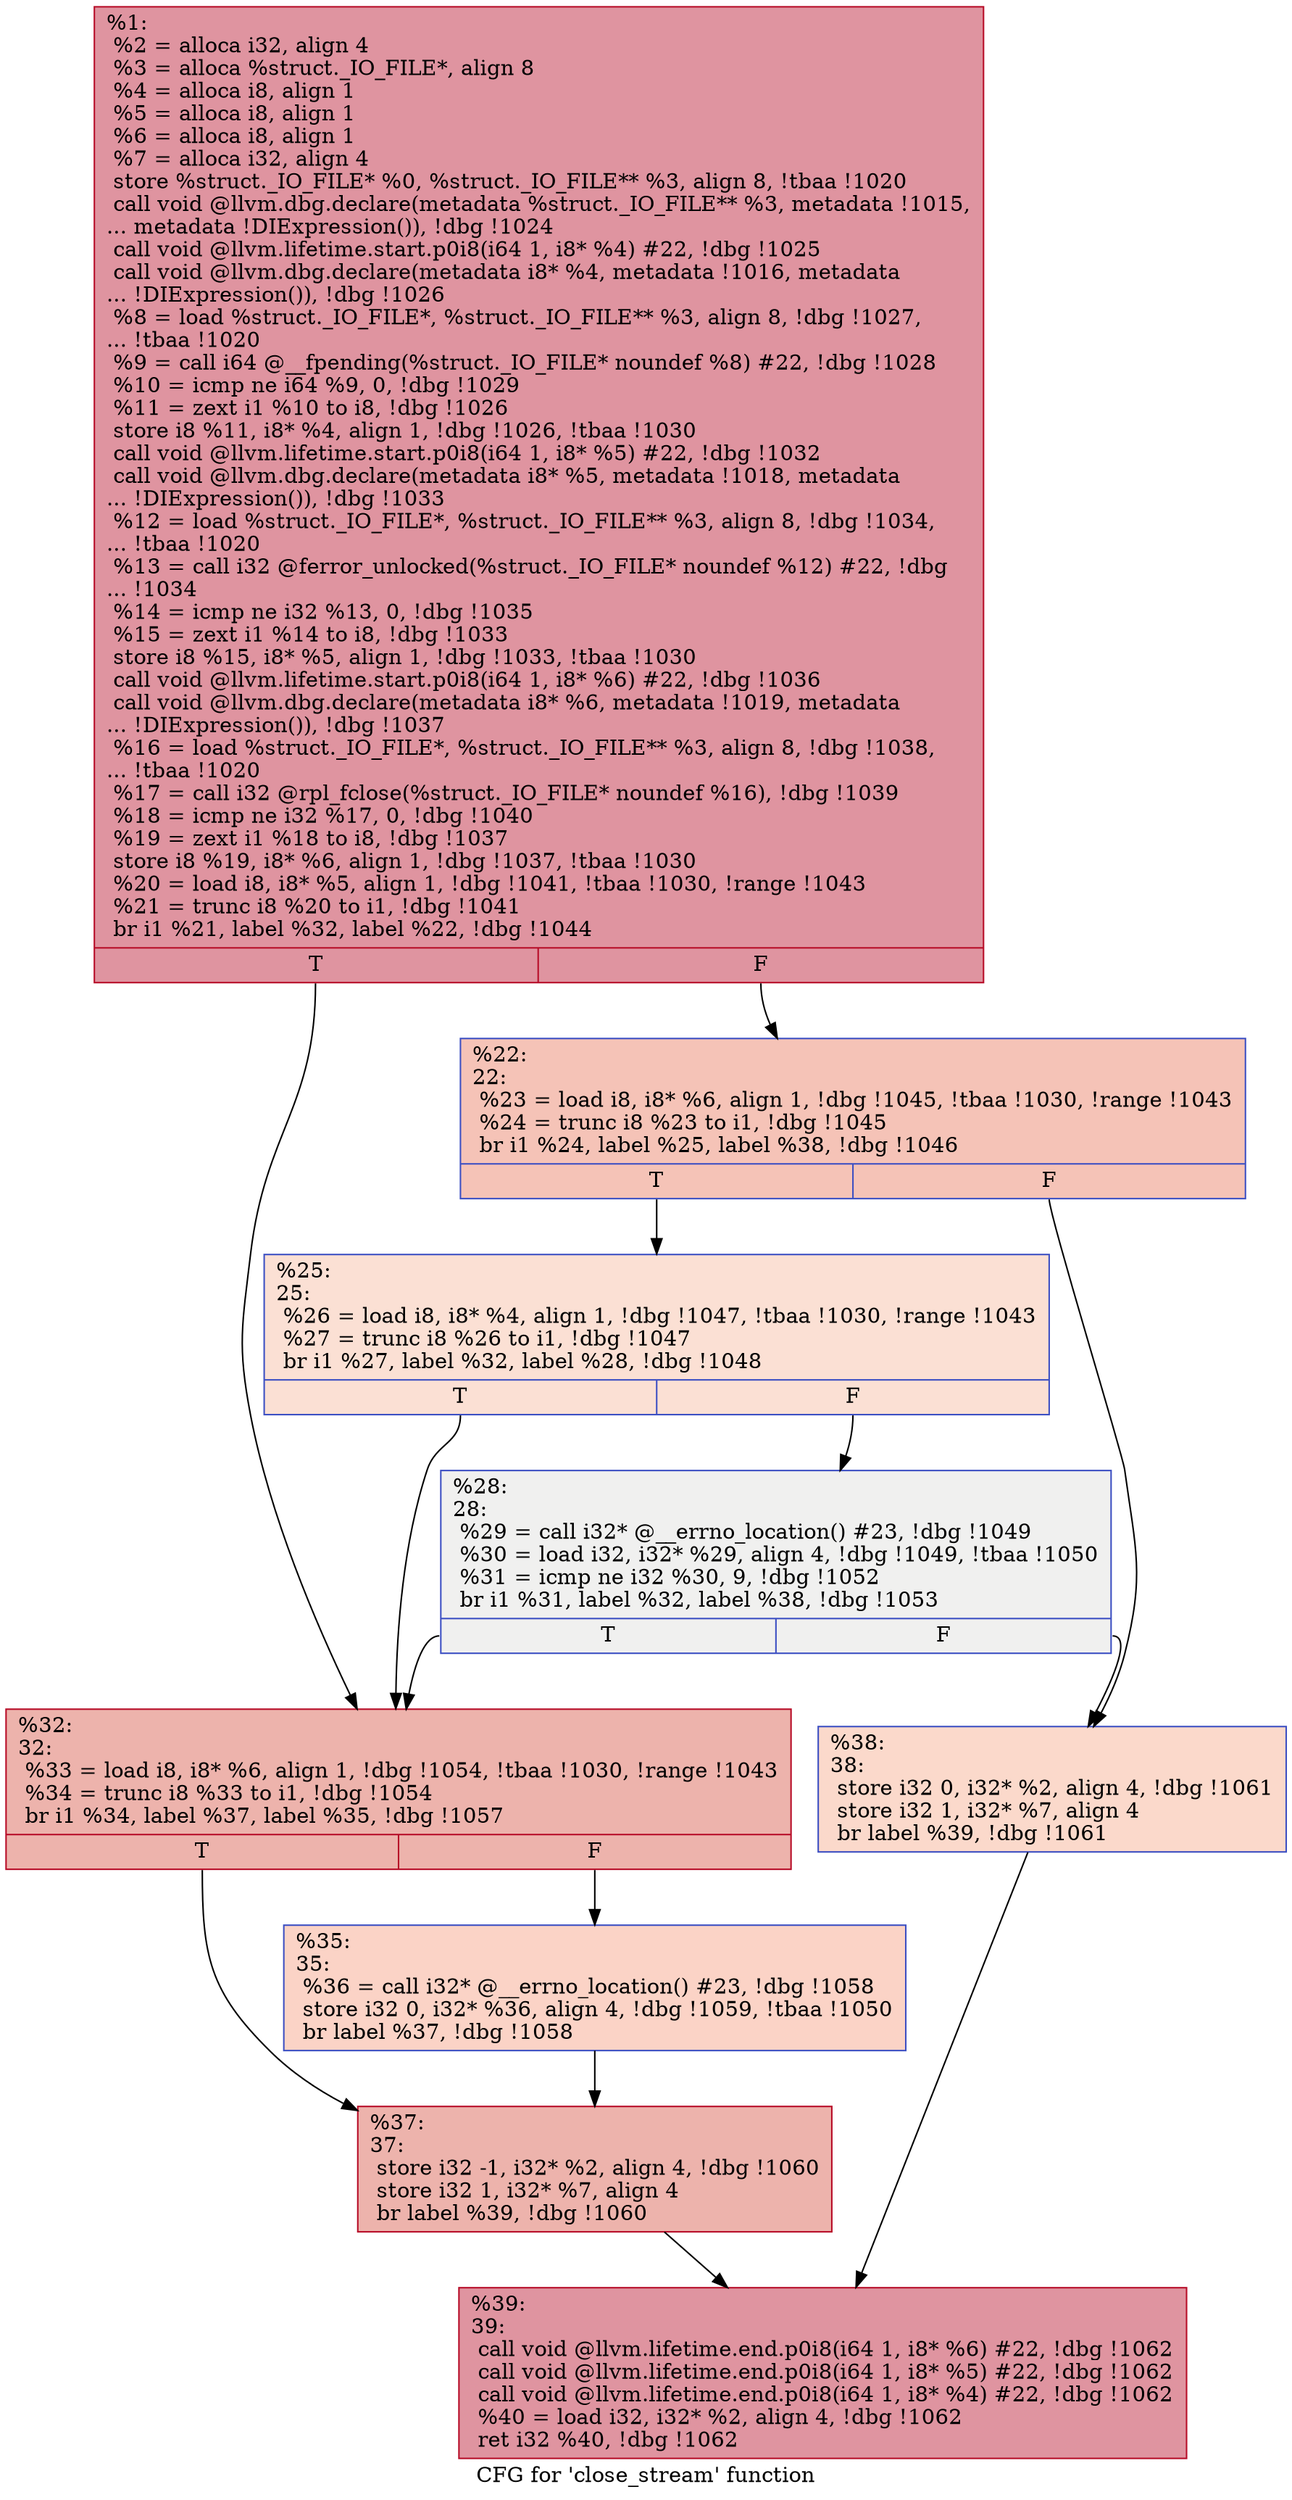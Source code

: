 digraph "CFG for 'close_stream' function" {
	label="CFG for 'close_stream' function";

	Node0x23f78a0 [shape=record,color="#b70d28ff", style=filled, fillcolor="#b70d2870",label="{%1:\l  %2 = alloca i32, align 4\l  %3 = alloca %struct._IO_FILE*, align 8\l  %4 = alloca i8, align 1\l  %5 = alloca i8, align 1\l  %6 = alloca i8, align 1\l  %7 = alloca i32, align 4\l  store %struct._IO_FILE* %0, %struct._IO_FILE** %3, align 8, !tbaa !1020\l  call void @llvm.dbg.declare(metadata %struct._IO_FILE** %3, metadata !1015,\l... metadata !DIExpression()), !dbg !1024\l  call void @llvm.lifetime.start.p0i8(i64 1, i8* %4) #22, !dbg !1025\l  call void @llvm.dbg.declare(metadata i8* %4, metadata !1016, metadata\l... !DIExpression()), !dbg !1026\l  %8 = load %struct._IO_FILE*, %struct._IO_FILE** %3, align 8, !dbg !1027,\l... !tbaa !1020\l  %9 = call i64 @__fpending(%struct._IO_FILE* noundef %8) #22, !dbg !1028\l  %10 = icmp ne i64 %9, 0, !dbg !1029\l  %11 = zext i1 %10 to i8, !dbg !1026\l  store i8 %11, i8* %4, align 1, !dbg !1026, !tbaa !1030\l  call void @llvm.lifetime.start.p0i8(i64 1, i8* %5) #22, !dbg !1032\l  call void @llvm.dbg.declare(metadata i8* %5, metadata !1018, metadata\l... !DIExpression()), !dbg !1033\l  %12 = load %struct._IO_FILE*, %struct._IO_FILE** %3, align 8, !dbg !1034,\l... !tbaa !1020\l  %13 = call i32 @ferror_unlocked(%struct._IO_FILE* noundef %12) #22, !dbg\l... !1034\l  %14 = icmp ne i32 %13, 0, !dbg !1035\l  %15 = zext i1 %14 to i8, !dbg !1033\l  store i8 %15, i8* %5, align 1, !dbg !1033, !tbaa !1030\l  call void @llvm.lifetime.start.p0i8(i64 1, i8* %6) #22, !dbg !1036\l  call void @llvm.dbg.declare(metadata i8* %6, metadata !1019, metadata\l... !DIExpression()), !dbg !1037\l  %16 = load %struct._IO_FILE*, %struct._IO_FILE** %3, align 8, !dbg !1038,\l... !tbaa !1020\l  %17 = call i32 @rpl_fclose(%struct._IO_FILE* noundef %16), !dbg !1039\l  %18 = icmp ne i32 %17, 0, !dbg !1040\l  %19 = zext i1 %18 to i8, !dbg !1037\l  store i8 %19, i8* %6, align 1, !dbg !1037, !tbaa !1030\l  %20 = load i8, i8* %5, align 1, !dbg !1041, !tbaa !1030, !range !1043\l  %21 = trunc i8 %20 to i1, !dbg !1041\l  br i1 %21, label %32, label %22, !dbg !1044\l|{<s0>T|<s1>F}}"];
	Node0x23f78a0:s0 -> Node0x23f79e0;
	Node0x23f78a0:s1 -> Node0x23f78f0;
	Node0x23f78f0 [shape=record,color="#3d50c3ff", style=filled, fillcolor="#e8765c70",label="{%22:\l22:                                               \l  %23 = load i8, i8* %6, align 1, !dbg !1045, !tbaa !1030, !range !1043\l  %24 = trunc i8 %23 to i1, !dbg !1045\l  br i1 %24, label %25, label %38, !dbg !1046\l|{<s0>T|<s1>F}}"];
	Node0x23f78f0:s0 -> Node0x23f7940;
	Node0x23f78f0:s1 -> Node0x23f7ad0;
	Node0x23f7940 [shape=record,color="#3d50c3ff", style=filled, fillcolor="#f7b99e70",label="{%25:\l25:                                               \l  %26 = load i8, i8* %4, align 1, !dbg !1047, !tbaa !1030, !range !1043\l  %27 = trunc i8 %26 to i1, !dbg !1047\l  br i1 %27, label %32, label %28, !dbg !1048\l|{<s0>T|<s1>F}}"];
	Node0x23f7940:s0 -> Node0x23f79e0;
	Node0x23f7940:s1 -> Node0x23f7990;
	Node0x23f7990 [shape=record,color="#3d50c3ff", style=filled, fillcolor="#dedcdb70",label="{%28:\l28:                                               \l  %29 = call i32* @__errno_location() #23, !dbg !1049\l  %30 = load i32, i32* %29, align 4, !dbg !1049, !tbaa !1050\l  %31 = icmp ne i32 %30, 9, !dbg !1052\l  br i1 %31, label %32, label %38, !dbg !1053\l|{<s0>T|<s1>F}}"];
	Node0x23f7990:s0 -> Node0x23f79e0;
	Node0x23f7990:s1 -> Node0x23f7ad0;
	Node0x23f79e0 [shape=record,color="#b70d28ff", style=filled, fillcolor="#d6524470",label="{%32:\l32:                                               \l  %33 = load i8, i8* %6, align 1, !dbg !1054, !tbaa !1030, !range !1043\l  %34 = trunc i8 %33 to i1, !dbg !1054\l  br i1 %34, label %37, label %35, !dbg !1057\l|{<s0>T|<s1>F}}"];
	Node0x23f79e0:s0 -> Node0x23f7a80;
	Node0x23f79e0:s1 -> Node0x23f7a30;
	Node0x23f7a30 [shape=record,color="#3d50c3ff", style=filled, fillcolor="#f59c7d70",label="{%35:\l35:                                               \l  %36 = call i32* @__errno_location() #23, !dbg !1058\l  store i32 0, i32* %36, align 4, !dbg !1059, !tbaa !1050\l  br label %37, !dbg !1058\l}"];
	Node0x23f7a30 -> Node0x23f7a80;
	Node0x23f7a80 [shape=record,color="#b70d28ff", style=filled, fillcolor="#d6524470",label="{%37:\l37:                                               \l  store i32 -1, i32* %2, align 4, !dbg !1060\l  store i32 1, i32* %7, align 4\l  br label %39, !dbg !1060\l}"];
	Node0x23f7a80 -> Node0x23f7b20;
	Node0x23f7ad0 [shape=record,color="#3d50c3ff", style=filled, fillcolor="#f7a88970",label="{%38:\l38:                                               \l  store i32 0, i32* %2, align 4, !dbg !1061\l  store i32 1, i32* %7, align 4\l  br label %39, !dbg !1061\l}"];
	Node0x23f7ad0 -> Node0x23f7b20;
	Node0x23f7b20 [shape=record,color="#b70d28ff", style=filled, fillcolor="#b70d2870",label="{%39:\l39:                                               \l  call void @llvm.lifetime.end.p0i8(i64 1, i8* %6) #22, !dbg !1062\l  call void @llvm.lifetime.end.p0i8(i64 1, i8* %5) #22, !dbg !1062\l  call void @llvm.lifetime.end.p0i8(i64 1, i8* %4) #22, !dbg !1062\l  %40 = load i32, i32* %2, align 4, !dbg !1062\l  ret i32 %40, !dbg !1062\l}"];
}
